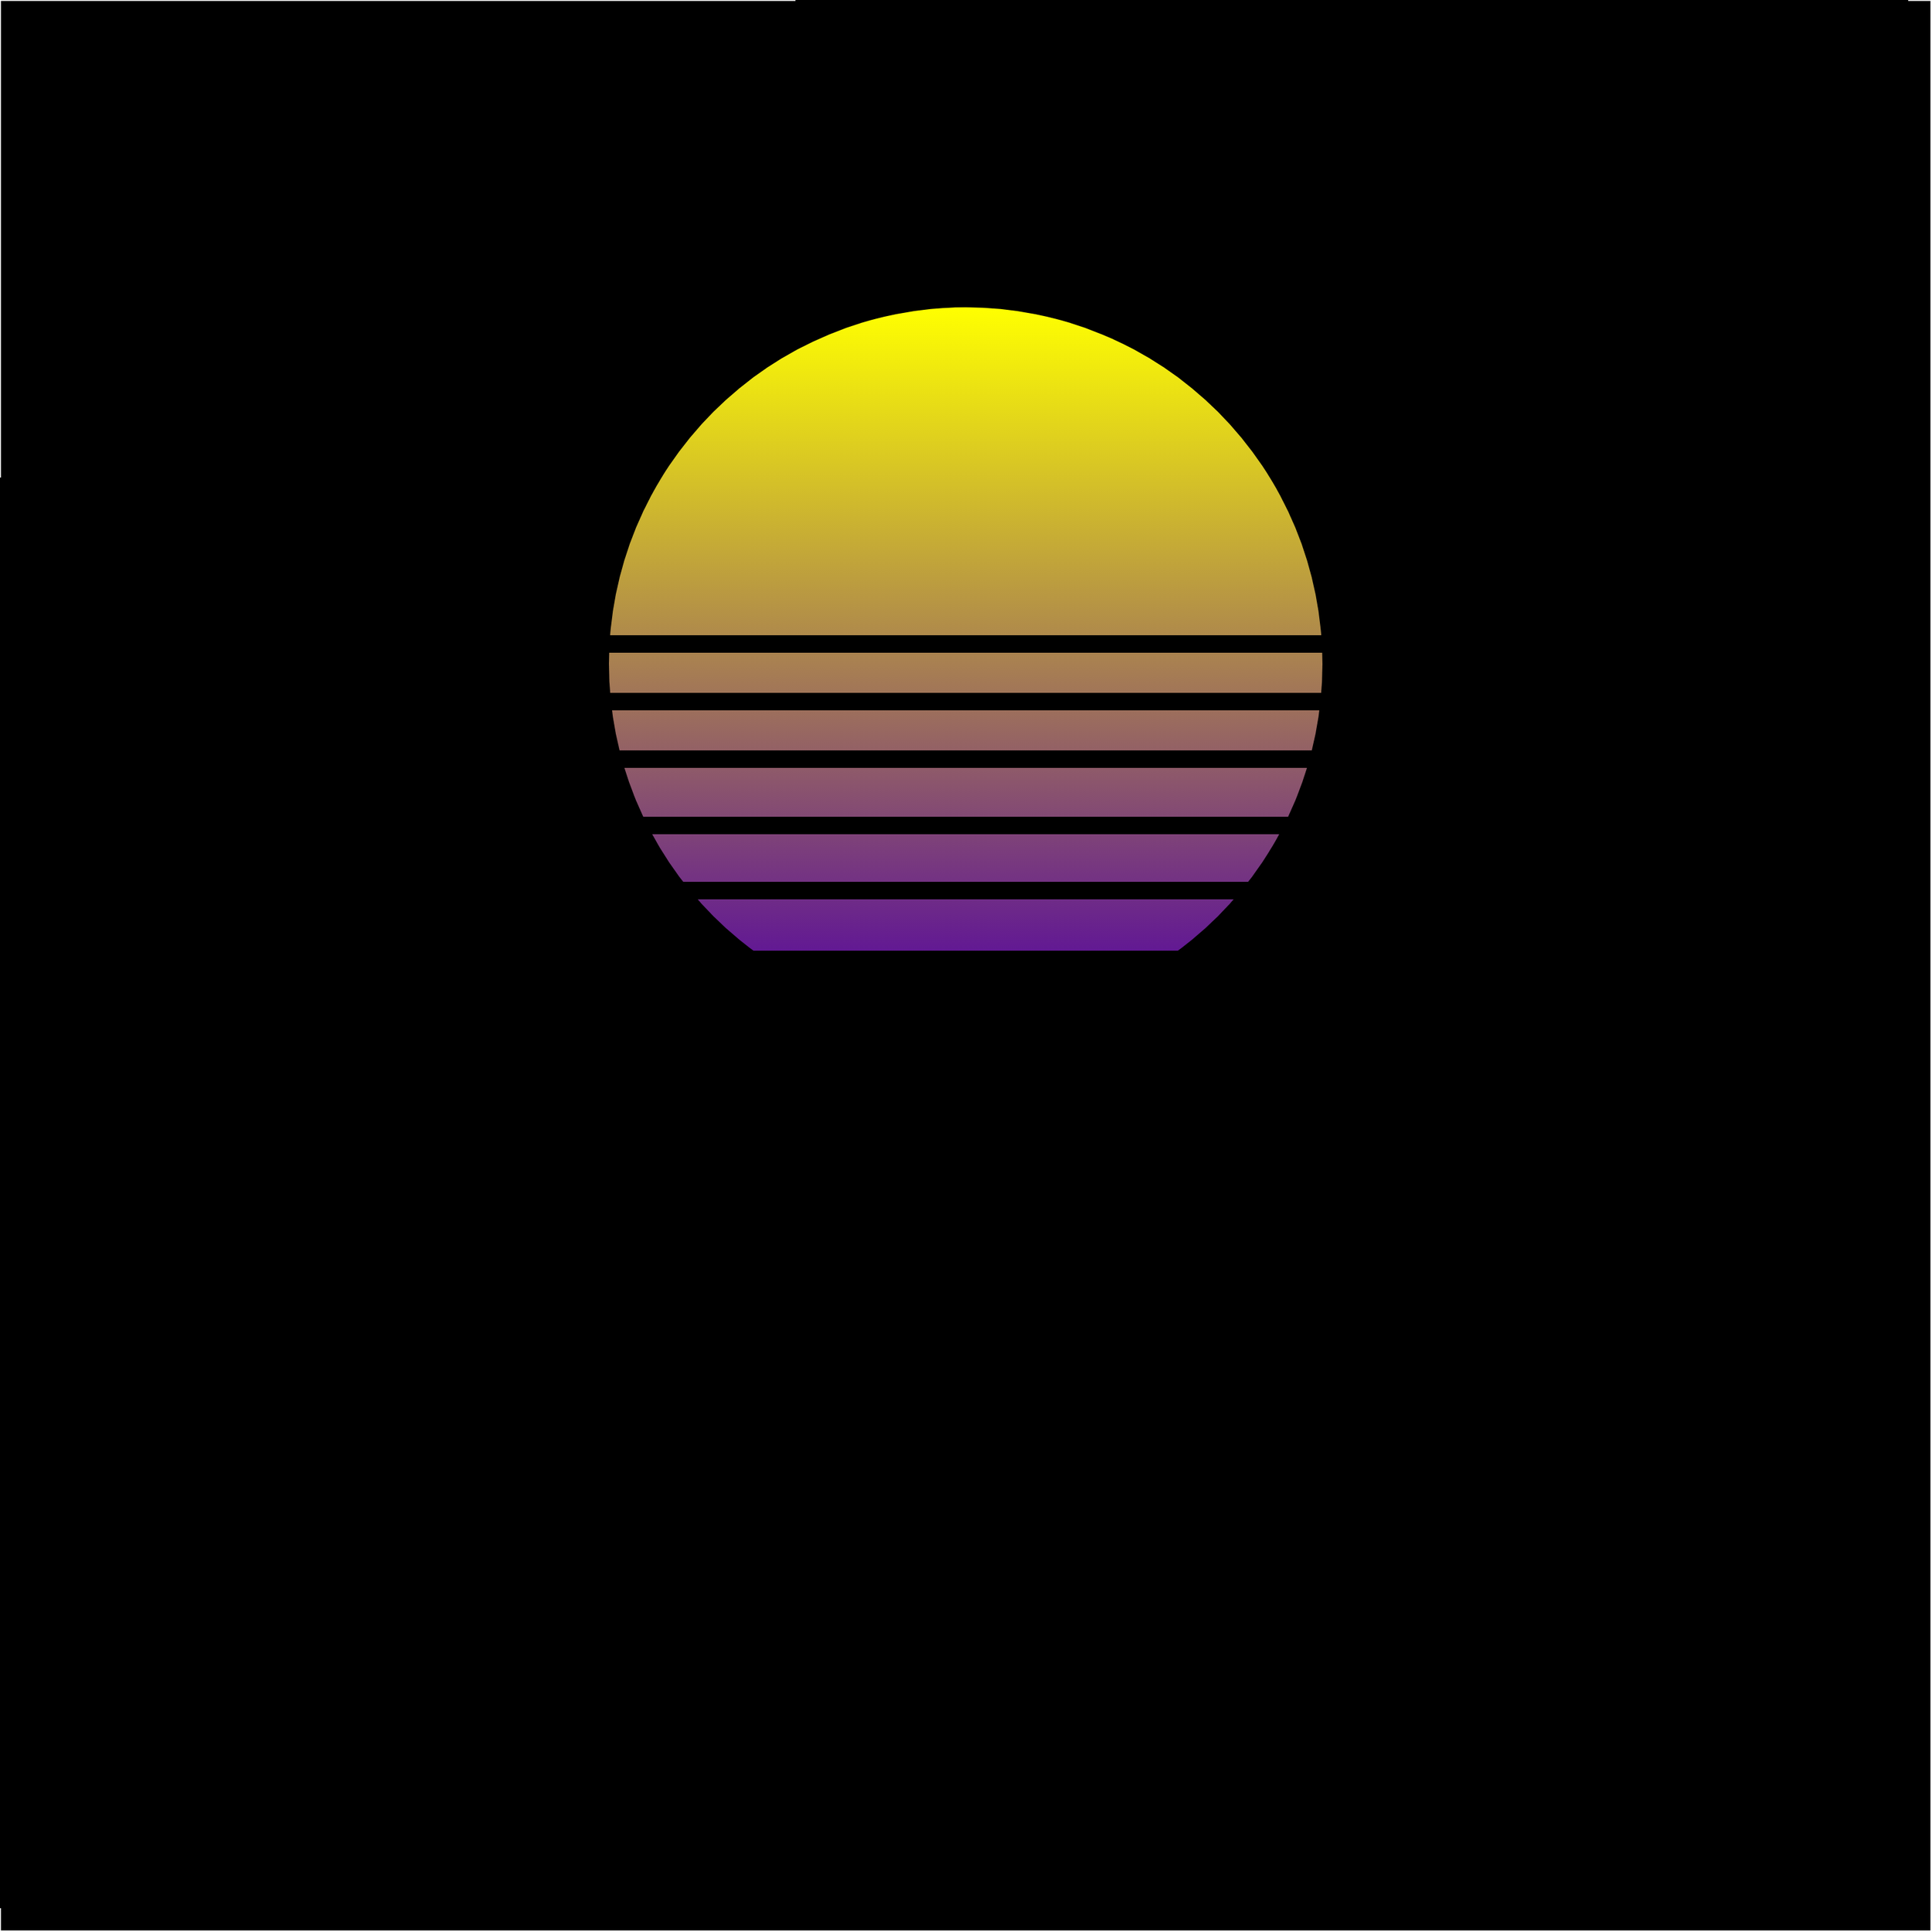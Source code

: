 <mxfile version="12.9.13" type="device"><diagram id="fBcmgox7UB5-ofbG4z-l" name="Page-1"><mxGraphModel dx="3514" dy="2040" grid="0" gridSize="10" guides="1" tooltips="1" connect="1" arrows="1" fold="1" page="0" pageScale="1" pageWidth="850" pageHeight="1100" background="none" math="0" shadow="0"><root><mxCell id="0"/><mxCell id="1" parent="0"/><mxCell id="yb21VopVBfV6OHjbhVqr-22" value="" style="rounded=0;whiteSpace=wrap;html=1;shadow=0;strokeColor=#000000;strokeWidth=13;fillColor=#000000;gradientColor=none;aspect=fixed;" vertex="1" parent="1"><mxGeometry x="-450.75" y="-119.75" width="1528.5" height="1528.5" as="geometry"/></mxCell><mxCell id="yb21VopVBfV6OHjbhVqr-3" value="" style="ellipse;whiteSpace=wrap;html=1;aspect=fixed;fillColor=#FFFF00;strokeColor=none;strokeWidth=13;shadow=0;gradientColor=#5100A3;perimeterSpacing=0;" vertex="1" parent="1"><mxGeometry x="28.5" y="118.5" width="570" height="570" as="geometry"/></mxCell><mxCell id="yb21VopVBfV6OHjbhVqr-8" value="" style="rounded=0;whiteSpace=wrap;html=1;shadow=0;strokeColor=#000000;strokeWidth=13;fillColor=#000000;gradientColor=none;" vertex="1" parent="1"><mxGeometry x="-101" y="387" width="829" height="1" as="geometry"/></mxCell><mxCell id="yb21VopVBfV6OHjbhVqr-9" value="" style="rounded=0;whiteSpace=wrap;html=1;shadow=0;strokeColor=#000000;strokeWidth=13;fillColor=#000000;gradientColor=none;" vertex="1" parent="1"><mxGeometry x="-101" y="433" width="829" height="1" as="geometry"/></mxCell><mxCell id="yb21VopVBfV6OHjbhVqr-10" value="" style="rounded=0;whiteSpace=wrap;html=1;shadow=0;strokeColor=#000000;strokeWidth=13;fillColor=#000000;gradientColor=none;" vertex="1" parent="1"><mxGeometry x="-101" y="479" width="829" height="1" as="geometry"/></mxCell><mxCell id="yb21VopVBfV6OHjbhVqr-12" value="" style="rounded=0;whiteSpace=wrap;html=1;shadow=0;strokeColor=#000000;strokeWidth=13;fillColor=#000000;gradientColor=none;" vertex="1" parent="1"><mxGeometry x="-103" y="532" width="829" height="1" as="geometry"/></mxCell><mxCell id="yb21VopVBfV6OHjbhVqr-13" value="" style="rounded=0;whiteSpace=wrap;html=1;shadow=0;strokeColor=#000000;strokeWidth=13;fillColor=#000000;gradientColor=none;" vertex="1" parent="1"><mxGeometry x="-101" y="584" width="829" height="1" as="geometry"/></mxCell><mxCell id="yb21VopVBfV6OHjbhVqr-14" value="" style="rounded=0;whiteSpace=wrap;html=1;shadow=0;strokeColor=#000000;strokeWidth=13;fillColor=#000000;gradientColor=none;" vertex="1" parent="1"><mxGeometry x="-115" y="894" width="829" height="1" as="geometry"/></mxCell><mxCell id="yb21VopVBfV6OHjbhVqr-15" value="" style="rounded=0;whiteSpace=wrap;html=1;shadow=0;strokeColor=#000000;strokeWidth=13;fillColor=#000000;gradientColor=none;" vertex="1" parent="1"><mxGeometry x="-101" y="639" width="829" height="11" as="geometry"/></mxCell><mxCell id="yb21VopVBfV6OHjbhVqr-18" value="" style="rounded=0;whiteSpace=wrap;html=1;shadow=0;strokeColor=#000000;strokeWidth=13;fillColor=#000000;gradientColor=none;" vertex="1" parent="1"><mxGeometry x="-101" y="640" width="829" height="57" as="geometry"/></mxCell></root></mxGraphModel></diagram></mxfile>